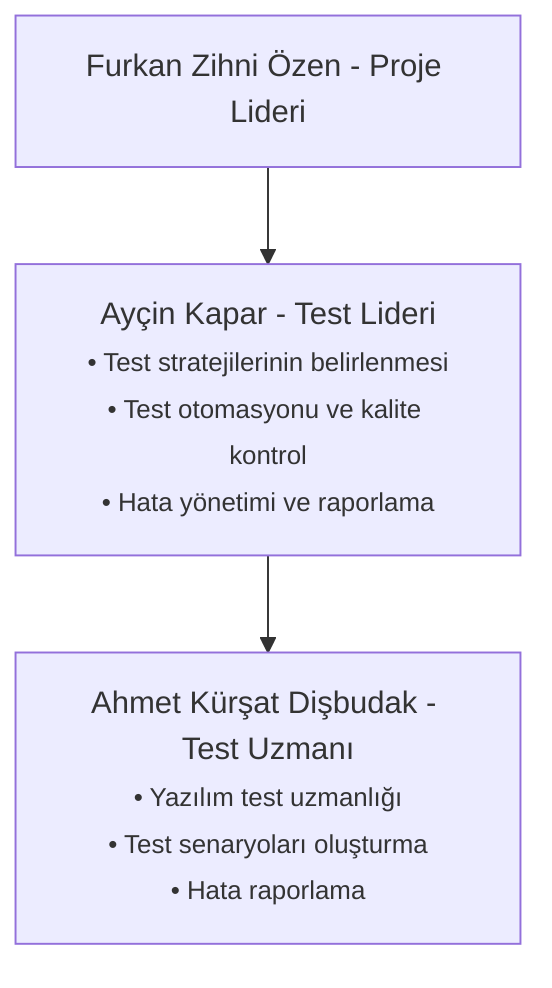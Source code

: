 graph TD
    ProjeLideri["Furkan Zihni Özen - Proje Lideri"]
    
    TestLideri["Ayçin Kapar - Test Lideri<br/><small>• Test stratejilerinin belirlenmesi<br/>• Test otomasyonu ve kalite kontrol<br/>• Hata yönetimi ve raporlama</small>"]
    
    TestUzmani["Ahmet Kürşat Dişbudak - Test Uzmanı<br/><small>• Yazılım test uzmanlığı<br/>• Test senaryoları oluşturma<br/>• Hata raporlama</small>"]
    
    ProjeLideri --> TestLideri
    TestLideri --> TestUzmani